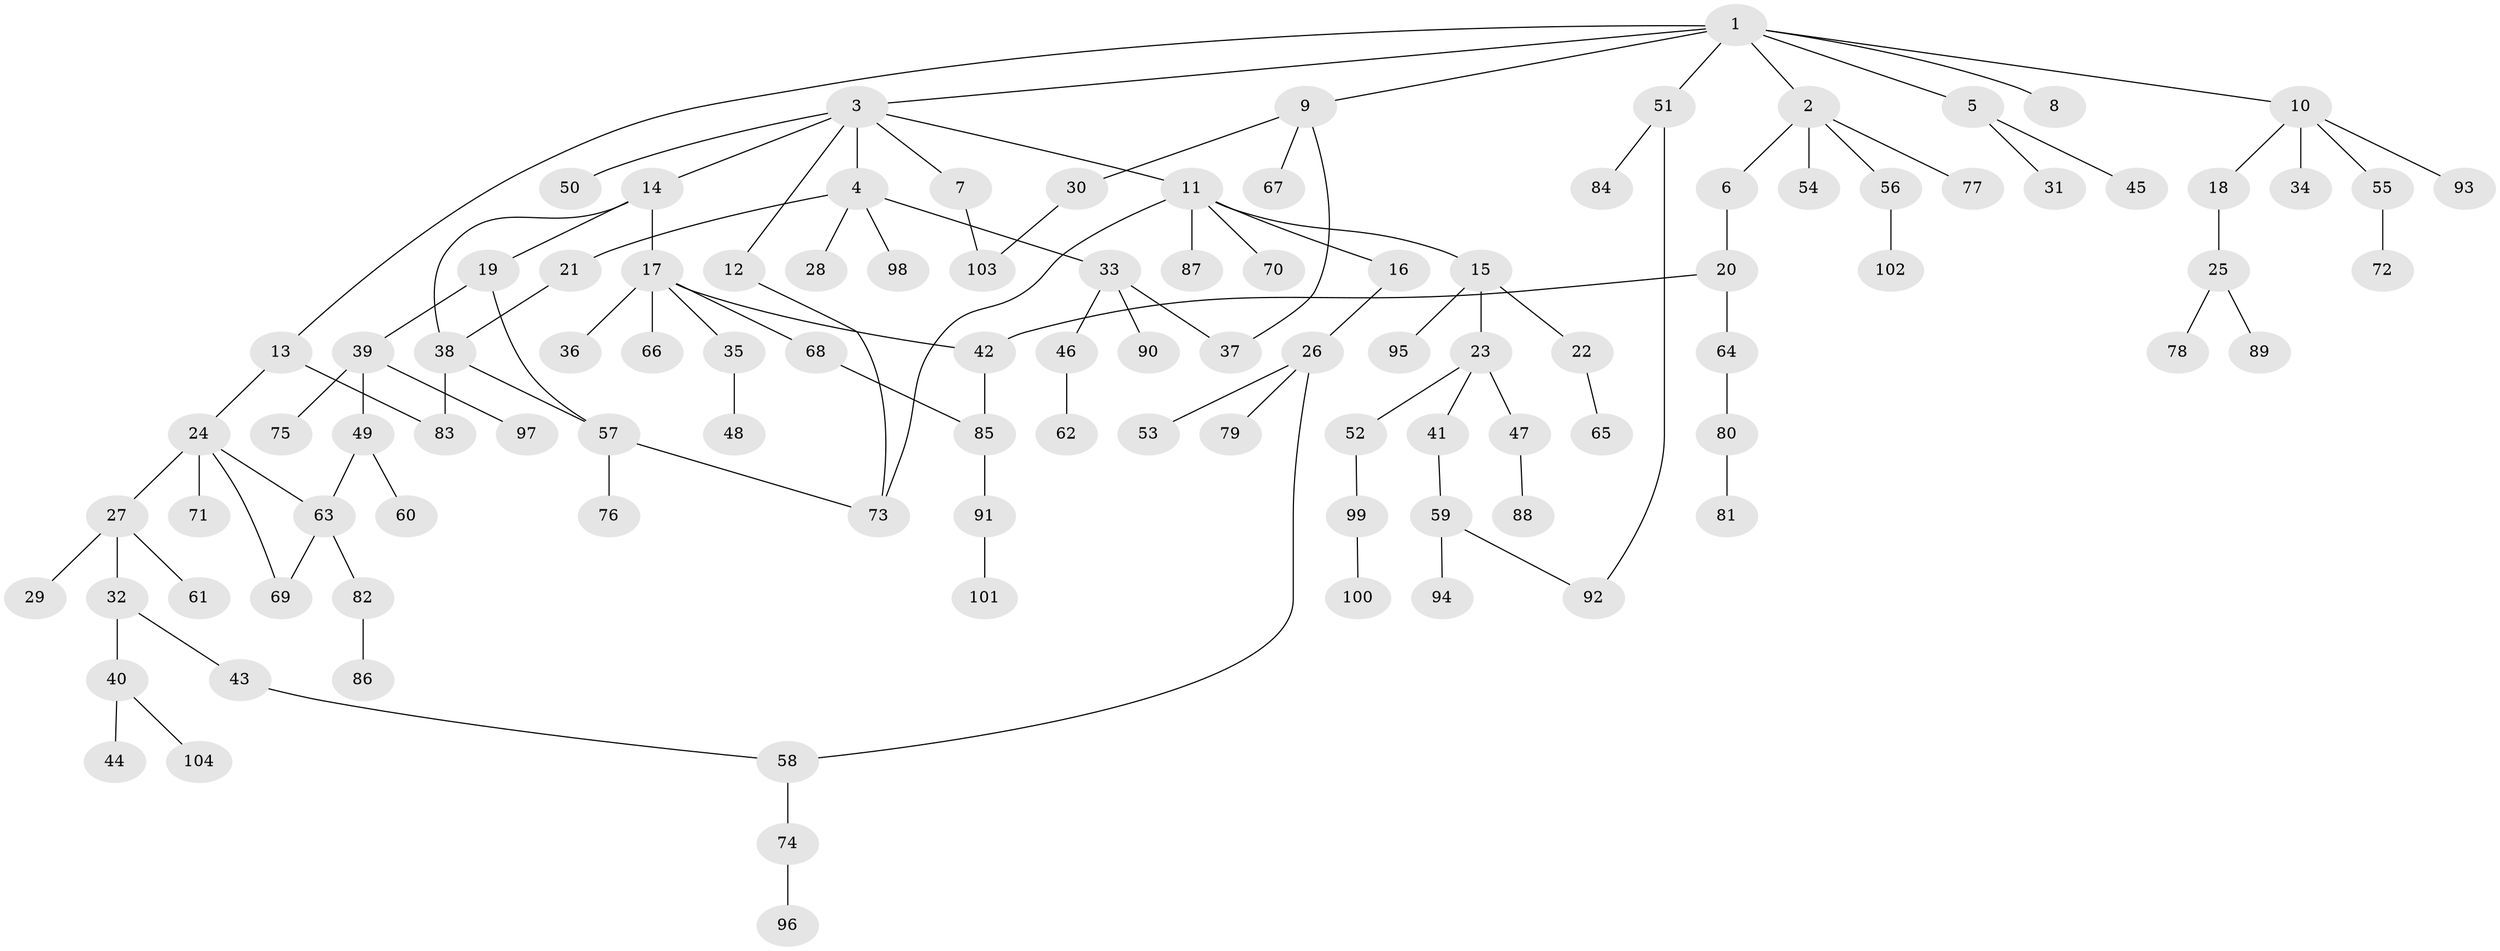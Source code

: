 // coarse degree distribution, {2: 0.23809523809523808, 4: 0.06349206349206349, 7: 0.015873015873015872, 3: 0.2698412698412698, 6: 0.031746031746031744, 5: 0.031746031746031744, 1: 0.3492063492063492}
// Generated by graph-tools (version 1.1) at 2025/36/03/04/25 23:36:10]
// undirected, 104 vertices, 116 edges
graph export_dot {
  node [color=gray90,style=filled];
  1;
  2;
  3;
  4;
  5;
  6;
  7;
  8;
  9;
  10;
  11;
  12;
  13;
  14;
  15;
  16;
  17;
  18;
  19;
  20;
  21;
  22;
  23;
  24;
  25;
  26;
  27;
  28;
  29;
  30;
  31;
  32;
  33;
  34;
  35;
  36;
  37;
  38;
  39;
  40;
  41;
  42;
  43;
  44;
  45;
  46;
  47;
  48;
  49;
  50;
  51;
  52;
  53;
  54;
  55;
  56;
  57;
  58;
  59;
  60;
  61;
  62;
  63;
  64;
  65;
  66;
  67;
  68;
  69;
  70;
  71;
  72;
  73;
  74;
  75;
  76;
  77;
  78;
  79;
  80;
  81;
  82;
  83;
  84;
  85;
  86;
  87;
  88;
  89;
  90;
  91;
  92;
  93;
  94;
  95;
  96;
  97;
  98;
  99;
  100;
  101;
  102;
  103;
  104;
  1 -- 2;
  1 -- 3;
  1 -- 5;
  1 -- 8;
  1 -- 9;
  1 -- 10;
  1 -- 13;
  1 -- 51;
  2 -- 6;
  2 -- 54;
  2 -- 56;
  2 -- 77;
  3 -- 4;
  3 -- 7;
  3 -- 11;
  3 -- 12;
  3 -- 14;
  3 -- 50;
  4 -- 21;
  4 -- 28;
  4 -- 33;
  4 -- 98;
  5 -- 31;
  5 -- 45;
  6 -- 20;
  7 -- 103;
  9 -- 30;
  9 -- 37;
  9 -- 67;
  10 -- 18;
  10 -- 34;
  10 -- 55;
  10 -- 93;
  11 -- 15;
  11 -- 16;
  11 -- 70;
  11 -- 87;
  11 -- 73;
  12 -- 73;
  13 -- 24;
  13 -- 83;
  14 -- 17;
  14 -- 19;
  14 -- 38;
  15 -- 22;
  15 -- 23;
  15 -- 95;
  16 -- 26;
  17 -- 35;
  17 -- 36;
  17 -- 66;
  17 -- 68;
  17 -- 42;
  18 -- 25;
  19 -- 39;
  19 -- 57;
  20 -- 42;
  20 -- 64;
  21 -- 38;
  22 -- 65;
  23 -- 41;
  23 -- 47;
  23 -- 52;
  24 -- 27;
  24 -- 71;
  24 -- 69;
  24 -- 63;
  25 -- 78;
  25 -- 89;
  26 -- 53;
  26 -- 79;
  26 -- 58;
  27 -- 29;
  27 -- 32;
  27 -- 61;
  30 -- 103;
  32 -- 40;
  32 -- 43;
  33 -- 46;
  33 -- 90;
  33 -- 37;
  35 -- 48;
  38 -- 83;
  38 -- 57;
  39 -- 49;
  39 -- 75;
  39 -- 97;
  40 -- 44;
  40 -- 104;
  41 -- 59;
  42 -- 85;
  43 -- 58;
  46 -- 62;
  47 -- 88;
  49 -- 60;
  49 -- 63;
  51 -- 84;
  51 -- 92;
  52 -- 99;
  55 -- 72;
  56 -- 102;
  57 -- 76;
  57 -- 73;
  58 -- 74;
  59 -- 92;
  59 -- 94;
  63 -- 69;
  63 -- 82;
  64 -- 80;
  68 -- 85;
  74 -- 96;
  80 -- 81;
  82 -- 86;
  85 -- 91;
  91 -- 101;
  99 -- 100;
}
